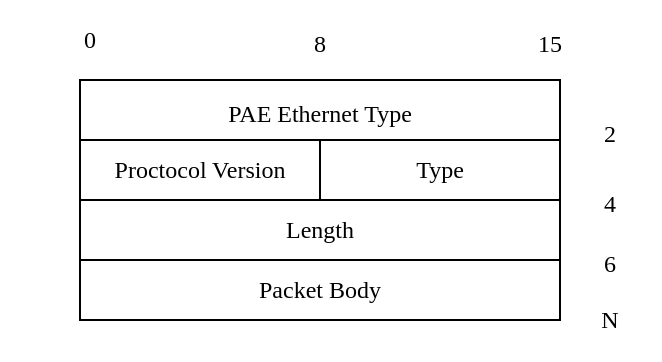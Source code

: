 <mxfile version="22.0.4" type="github">
  <diagram name="第 1 页" id="Vi2iqwPB6RqHci6smJ-r">
    <mxGraphModel dx="1022" dy="686" grid="1" gridSize="10" guides="1" tooltips="1" connect="1" arrows="1" fold="1" page="1" pageScale="1" pageWidth="827" pageHeight="1169" math="0" shadow="0">
      <root>
        <mxCell id="0" />
        <mxCell id="1" parent="0" />
        <mxCell id="7LF_GMf9Kyc4ma6_n8TX-6" value="&lt;font style=&quot;font-size: 12px;&quot;&gt;0&lt;/font&gt;" style="rounded=1;whiteSpace=wrap;html=1;strokeColor=none;fontFamily=Times New Roman;" parent="1" vertex="1">
          <mxGeometry x="210" y="50" width="90" height="40" as="geometry" />
        </mxCell>
        <mxCell id="7LF_GMf9Kyc4ma6_n8TX-7" value="&lt;font style=&quot;font-size: 12px;&quot;&gt;8&lt;/font&gt;" style="rounded=1;whiteSpace=wrap;html=1;strokeColor=none;fontSize=15;fontFamily=Times New Roman;" parent="1" vertex="1">
          <mxGeometry x="325" y="50" width="90" height="40" as="geometry" />
        </mxCell>
        <mxCell id="7LF_GMf9Kyc4ma6_n8TX-8" value="&lt;font style=&quot;font-size: 12px;&quot;&gt;15&lt;/font&gt;" style="rounded=1;whiteSpace=wrap;html=1;strokeColor=none;fontSize=15;fontFamily=Times New Roman;" parent="1" vertex="1">
          <mxGeometry x="440" y="50" width="90" height="40" as="geometry" />
        </mxCell>
        <mxCell id="7LF_GMf9Kyc4ma6_n8TX-10" value="&lt;font style=&quot;font-size: 12px;&quot;&gt;4&lt;/font&gt;" style="rounded=1;whiteSpace=wrap;html=1;strokeColor=none;fontSize=16;fontFamily=Times New Roman;" parent="1" vertex="1">
          <mxGeometry x="490" y="130" width="50" height="40" as="geometry" />
        </mxCell>
        <mxCell id="7LF_GMf9Kyc4ma6_n8TX-9" value="&lt;font style=&quot;font-size: 12px;&quot;&gt;2&lt;/font&gt;" style="rounded=1;whiteSpace=wrap;html=1;strokeColor=none;fontSize=15;fontFamily=Times New Roman;" parent="1" vertex="1">
          <mxGeometry x="490" y="100" width="50" height="30" as="geometry" />
        </mxCell>
        <mxCell id="7LF_GMf9Kyc4ma6_n8TX-11" value="&lt;font style=&quot;font-size: 12px;&quot;&gt;6&lt;/font&gt;" style="rounded=1;whiteSpace=wrap;html=1;strokeColor=none;fontSize=16;fontFamily=Times New Roman;" parent="1" vertex="1">
          <mxGeometry x="490" y="160" width="50" height="40" as="geometry" />
        </mxCell>
        <mxCell id="7LF_GMf9Kyc4ma6_n8TX-12" value="&lt;font style=&quot;font-size: 12px;&quot;&gt;N&lt;/font&gt;" style="rounded=1;whiteSpace=wrap;html=1;strokeColor=none;fontFamily=Times New Roman;" parent="1" vertex="1">
          <mxGeometry x="490" y="190" width="50" height="40" as="geometry" />
        </mxCell>
        <mxCell id="7LF_GMf9Kyc4ma6_n8TX-1" value="&lt;font style=&quot;font-size: 12px;&quot;&gt;Proctocol Version&lt;/font&gt;" style="rounded=0;whiteSpace=wrap;html=1;fontFamily=Times New Roman;" parent="1" vertex="1">
          <mxGeometry x="250" y="120" width="120" height="30" as="geometry" />
        </mxCell>
        <mxCell id="7LF_GMf9Kyc4ma6_n8TX-2" value="&lt;font style=&quot;font-size: 12px;&quot;&gt;Type&lt;/font&gt;" style="rounded=0;whiteSpace=wrap;html=1;fontFamily=Times New Roman;" parent="1" vertex="1">
          <mxGeometry x="370" y="120" width="120" height="30" as="geometry" />
        </mxCell>
        <mxCell id="7LF_GMf9Kyc4ma6_n8TX-3" value="&lt;font style=&quot;font-size: 12px;&quot;&gt;PAE Ethernet Type&lt;/font&gt;" style="rounded=0;whiteSpace=wrap;html=1;fontSize=15;fontFamily=Times New Roman;" parent="1" vertex="1">
          <mxGeometry x="250" y="90" width="240" height="30" as="geometry" />
        </mxCell>
        <mxCell id="7LF_GMf9Kyc4ma6_n8TX-4" value="&lt;font style=&quot;font-size: 12px;&quot;&gt;Length&lt;/font&gt;" style="rounded=0;whiteSpace=wrap;html=1;fontFamily=Times New Roman;" parent="1" vertex="1">
          <mxGeometry x="250" y="150" width="240" height="30" as="geometry" />
        </mxCell>
        <mxCell id="7LF_GMf9Kyc4ma6_n8TX-5" value="&lt;font style=&quot;font-size: 12px;&quot;&gt;Packet Body&lt;/font&gt;" style="rounded=0;whiteSpace=wrap;html=1;fontFamily=Times New Roman;" parent="1" vertex="1">
          <mxGeometry x="250" y="180" width="240" height="30" as="geometry" />
        </mxCell>
      </root>
    </mxGraphModel>
  </diagram>
</mxfile>
